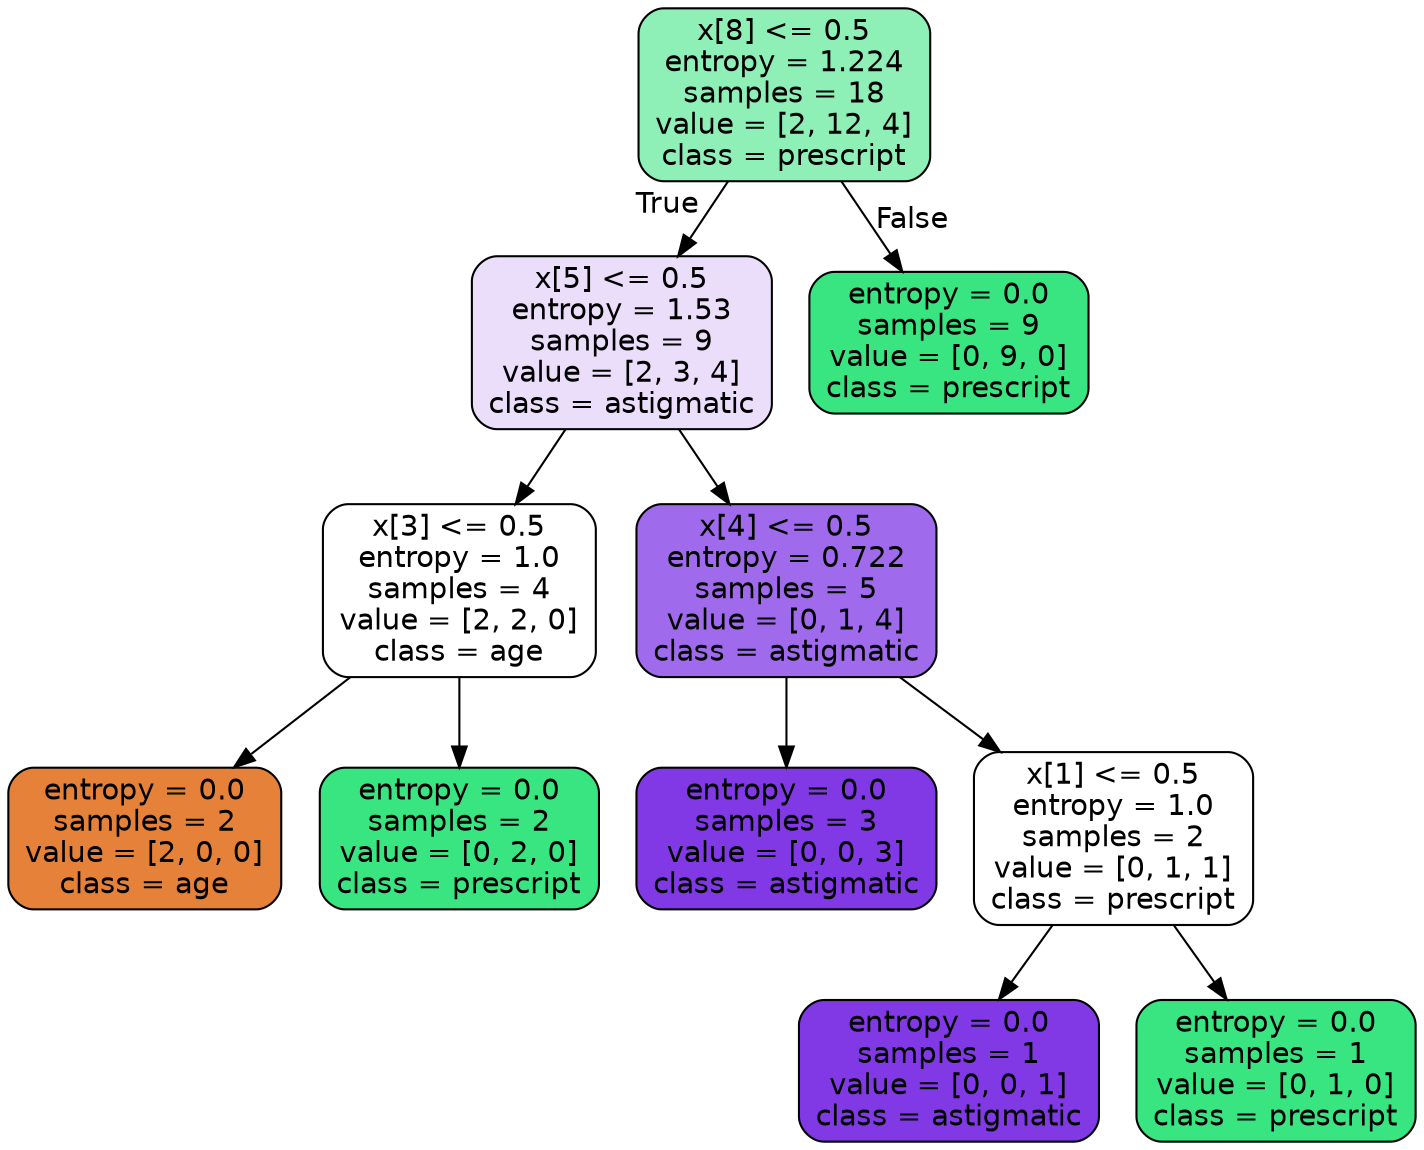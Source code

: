 digraph Tree {
node [shape=box, style="filled, rounded", color="black", fontname="helvetica"] ;
edge [fontname="helvetica"] ;
0 [label="x[8] <= 0.5\nentropy = 1.224\nsamples = 18\nvalue = [2, 12, 4]\nclass = prescript", fillcolor="#8ef0b7"] ;
1 [label="x[5] <= 0.5\nentropy = 1.53\nsamples = 9\nvalue = [2, 3, 4]\nclass = astigmatic", fillcolor="#eadefb"] ;
0 -> 1 [labeldistance=2.5, labelangle=45, headlabel="True"] ;
2 [label="x[3] <= 0.5\nentropy = 1.0\nsamples = 4\nvalue = [2, 2, 0]\nclass = age", fillcolor="#ffffff"] ;
1 -> 2 ;
3 [label="entropy = 0.0\nsamples = 2\nvalue = [2, 0, 0]\nclass = age", fillcolor="#e58139"] ;
2 -> 3 ;
4 [label="entropy = 0.0\nsamples = 2\nvalue = [0, 2, 0]\nclass = prescript", fillcolor="#39e581"] ;
2 -> 4 ;
5 [label="x[4] <= 0.5\nentropy = 0.722\nsamples = 5\nvalue = [0, 1, 4]\nclass = astigmatic", fillcolor="#a06aec"] ;
1 -> 5 ;
6 [label="entropy = 0.0\nsamples = 3\nvalue = [0, 0, 3]\nclass = astigmatic", fillcolor="#8139e5"] ;
5 -> 6 ;
7 [label="x[1] <= 0.5\nentropy = 1.0\nsamples = 2\nvalue = [0, 1, 1]\nclass = prescript", fillcolor="#ffffff"] ;
5 -> 7 ;
8 [label="entropy = 0.0\nsamples = 1\nvalue = [0, 0, 1]\nclass = astigmatic", fillcolor="#8139e5"] ;
7 -> 8 ;
9 [label="entropy = 0.0\nsamples = 1\nvalue = [0, 1, 0]\nclass = prescript", fillcolor="#39e581"] ;
7 -> 9 ;
10 [label="entropy = 0.0\nsamples = 9\nvalue = [0, 9, 0]\nclass = prescript", fillcolor="#39e581"] ;
0 -> 10 [labeldistance=2.5, labelangle=-45, headlabel="False"] ;
}
